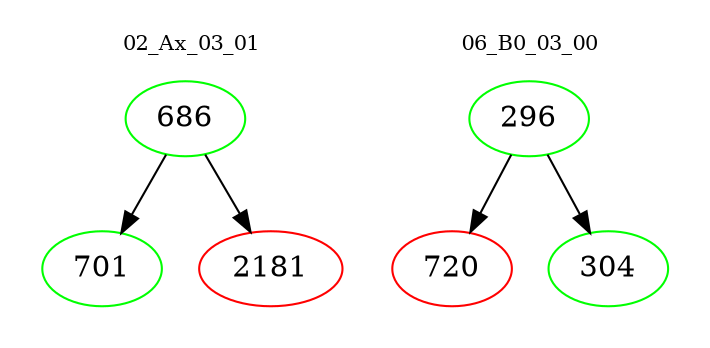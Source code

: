 digraph{
subgraph cluster_0 {
color = white
label = "02_Ax_03_01";
fontsize=10;
T0_686 [label="686", color="green"]
T0_686 -> T0_701 [color="black"]
T0_701 [label="701", color="green"]
T0_686 -> T0_2181 [color="black"]
T0_2181 [label="2181", color="red"]
}
subgraph cluster_1 {
color = white
label = "06_B0_03_00";
fontsize=10;
T1_296 [label="296", color="green"]
T1_296 -> T1_720 [color="black"]
T1_720 [label="720", color="red"]
T1_296 -> T1_304 [color="black"]
T1_304 [label="304", color="green"]
}
}

